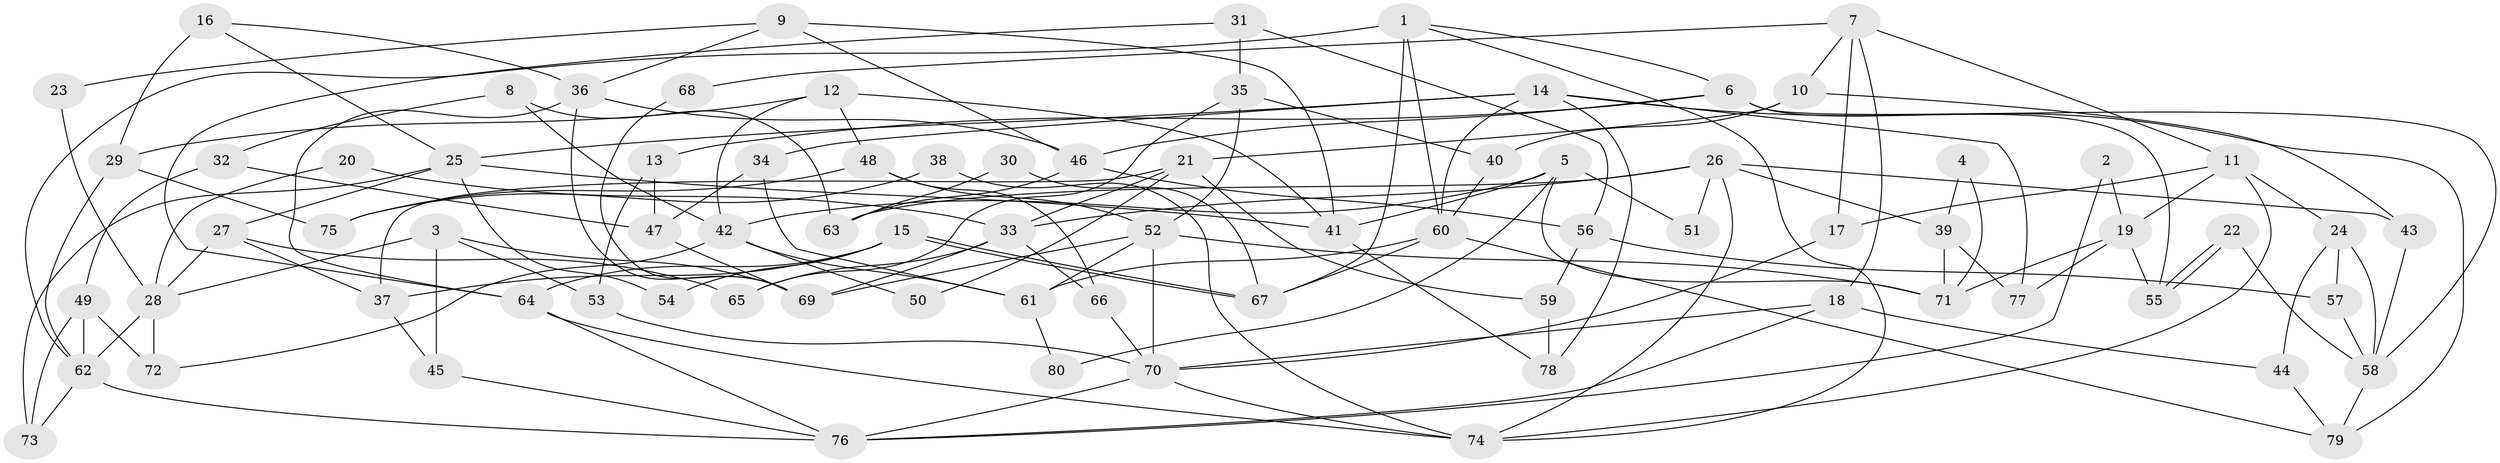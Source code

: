 // Generated by graph-tools (version 1.1) at 2025/02/03/09/25 03:02:00]
// undirected, 80 vertices, 160 edges
graph export_dot {
graph [start="1"]
  node [color=gray90,style=filled];
  1;
  2;
  3;
  4;
  5;
  6;
  7;
  8;
  9;
  10;
  11;
  12;
  13;
  14;
  15;
  16;
  17;
  18;
  19;
  20;
  21;
  22;
  23;
  24;
  25;
  26;
  27;
  28;
  29;
  30;
  31;
  32;
  33;
  34;
  35;
  36;
  37;
  38;
  39;
  40;
  41;
  42;
  43;
  44;
  45;
  46;
  47;
  48;
  49;
  50;
  51;
  52;
  53;
  54;
  55;
  56;
  57;
  58;
  59;
  60;
  61;
  62;
  63;
  64;
  65;
  66;
  67;
  68;
  69;
  70;
  71;
  72;
  73;
  74;
  75;
  76;
  77;
  78;
  79;
  80;
  1 -- 62;
  1 -- 74;
  1 -- 6;
  1 -- 60;
  1 -- 67;
  2 -- 19;
  2 -- 76;
  3 -- 28;
  3 -- 69;
  3 -- 45;
  3 -- 53;
  4 -- 71;
  4 -- 39;
  5 -- 71;
  5 -- 42;
  5 -- 41;
  5 -- 51;
  5 -- 80;
  6 -- 55;
  6 -- 13;
  6 -- 46;
  6 -- 58;
  7 -- 10;
  7 -- 18;
  7 -- 11;
  7 -- 17;
  7 -- 68;
  8 -- 42;
  8 -- 63;
  8 -- 32;
  9 -- 36;
  9 -- 41;
  9 -- 23;
  9 -- 46;
  10 -- 21;
  10 -- 43;
  10 -- 40;
  11 -- 24;
  11 -- 17;
  11 -- 19;
  11 -- 74;
  12 -- 42;
  12 -- 41;
  12 -- 29;
  12 -- 48;
  13 -- 53;
  13 -- 47;
  14 -- 34;
  14 -- 60;
  14 -- 25;
  14 -- 77;
  14 -- 78;
  14 -- 79;
  15 -- 64;
  15 -- 67;
  15 -- 67;
  15 -- 37;
  15 -- 54;
  16 -- 25;
  16 -- 36;
  16 -- 29;
  17 -- 70;
  18 -- 44;
  18 -- 70;
  18 -- 76;
  19 -- 77;
  19 -- 55;
  19 -- 71;
  20 -- 28;
  20 -- 33;
  21 -- 37;
  21 -- 33;
  21 -- 50;
  21 -- 59;
  22 -- 55;
  22 -- 55;
  22 -- 58;
  23 -- 28;
  24 -- 58;
  24 -- 57;
  24 -- 44;
  25 -- 27;
  25 -- 41;
  25 -- 54;
  25 -- 73;
  26 -- 33;
  26 -- 74;
  26 -- 39;
  26 -- 43;
  26 -- 51;
  26 -- 63;
  27 -- 65;
  27 -- 37;
  27 -- 28;
  28 -- 62;
  28 -- 72;
  29 -- 62;
  29 -- 75;
  30 -- 63;
  30 -- 67;
  31 -- 64;
  31 -- 56;
  31 -- 35;
  32 -- 49;
  32 -- 47;
  33 -- 66;
  33 -- 69;
  33 -- 65;
  34 -- 47;
  34 -- 61;
  35 -- 40;
  35 -- 52;
  35 -- 65;
  36 -- 46;
  36 -- 69;
  36 -- 64;
  37 -- 45;
  38 -- 75;
  38 -- 74;
  39 -- 71;
  39 -- 77;
  40 -- 60;
  41 -- 78;
  42 -- 72;
  42 -- 61;
  42 -- 50;
  43 -- 58;
  44 -- 79;
  45 -- 76;
  46 -- 56;
  46 -- 63;
  47 -- 69;
  48 -- 52;
  48 -- 66;
  48 -- 75;
  49 -- 62;
  49 -- 73;
  49 -- 72;
  52 -- 70;
  52 -- 61;
  52 -- 69;
  52 -- 71;
  53 -- 70;
  56 -- 59;
  56 -- 57;
  57 -- 58;
  58 -- 79;
  59 -- 78;
  60 -- 67;
  60 -- 61;
  60 -- 79;
  61 -- 80;
  62 -- 76;
  62 -- 73;
  64 -- 76;
  64 -- 74;
  66 -- 70;
  68 -- 69;
  70 -- 74;
  70 -- 76;
}
